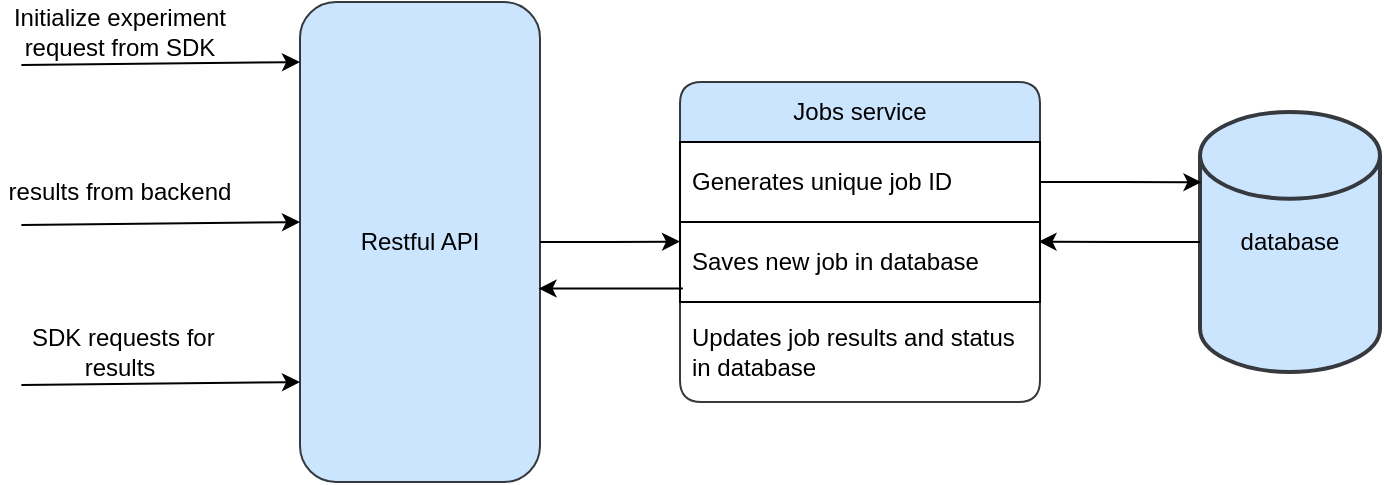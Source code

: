 <mxfile version="24.7.8">
  <diagram name="Page-1" id="3pTlr4eQbmfp9NDaC0PH">
    <mxGraphModel dx="1430" dy="874" grid="1" gridSize="10" guides="1" tooltips="1" connect="1" arrows="1" fold="1" page="1" pageScale="1" pageWidth="827" pageHeight="1169" math="0" shadow="0">
      <root>
        <mxCell id="0" />
        <mxCell id="1" parent="0" />
        <mxCell id="f4tQCsolkJ3zvfdlQmfC-1" value="Restful API" style="rounded=1;whiteSpace=wrap;html=1;fillColor=#cce5ff;strokeColor=#36393d;" vertex="1" parent="1">
          <mxGeometry x="170" y="260" width="120" height="240" as="geometry" />
        </mxCell>
        <mxCell id="f4tQCsolkJ3zvfdlQmfC-2" value="database" style="strokeWidth=2;html=1;shape=mxgraph.flowchart.database;whiteSpace=wrap;fillColor=#cce5ff;strokeColor=#36393d;" vertex="1" parent="1">
          <mxGeometry x="620" y="315" width="90" height="130" as="geometry" />
        </mxCell>
        <mxCell id="f4tQCsolkJ3zvfdlQmfC-5" value="Jobs service" style="swimlane;fontStyle=0;childLayout=stackLayout;horizontal=1;startSize=30;horizontalStack=0;resizeParent=1;resizeParentMax=0;resizeLast=0;collapsible=1;marginBottom=0;whiteSpace=wrap;html=1;rounded=1;arcSize=12;fillColor=#cce5ff;strokeColor=#36393d;" vertex="1" parent="1">
          <mxGeometry x="360" y="300" width="180" height="160" as="geometry" />
        </mxCell>
        <mxCell id="f4tQCsolkJ3zvfdlQmfC-6" value="Generates unique job ID" style="text;strokeColor=default;fillColor=none;align=left;verticalAlign=middle;spacingLeft=4;spacingRight=4;overflow=hidden;points=[[0,0.5],[1,0.5]];portConstraint=eastwest;rotatable=0;whiteSpace=wrap;html=1;" vertex="1" parent="f4tQCsolkJ3zvfdlQmfC-5">
          <mxGeometry y="30" width="180" height="40" as="geometry" />
        </mxCell>
        <mxCell id="f4tQCsolkJ3zvfdlQmfC-7" value="Saves new job in database" style="text;strokeColor=default;fillColor=none;align=left;verticalAlign=middle;spacingLeft=4;spacingRight=4;overflow=hidden;points=[[0,0.5],[1,0.5]];portConstraint=eastwest;rotatable=0;whiteSpace=wrap;html=1;" vertex="1" parent="f4tQCsolkJ3zvfdlQmfC-5">
          <mxGeometry y="70" width="180" height="40" as="geometry" />
        </mxCell>
        <mxCell id="f4tQCsolkJ3zvfdlQmfC-8" value="Updates job results and status in database" style="text;strokeColor=none;fillColor=none;align=left;verticalAlign=middle;spacingLeft=4;spacingRight=4;overflow=hidden;points=[[0,0.5],[1,0.5]];portConstraint=eastwest;rotatable=0;whiteSpace=wrap;html=1;" vertex="1" parent="f4tQCsolkJ3zvfdlQmfC-5">
          <mxGeometry y="110" width="180" height="50" as="geometry" />
        </mxCell>
        <mxCell id="f4tQCsolkJ3zvfdlQmfC-13" value="" style="group" vertex="1" connectable="0" parent="1">
          <mxGeometry x="20" y="260" width="150" height="30" as="geometry" />
        </mxCell>
        <mxCell id="f4tQCsolkJ3zvfdlQmfC-3" value="" style="endArrow=classic;html=1;rounded=0;entryX=0;entryY=0.5;entryDx=0;entryDy=0;exitX=0.089;exitY=1.051;exitDx=0;exitDy=0;exitPerimeter=0;fillColor=#1ba1e2;strokeColor=#000000;strokeWidth=1;" edge="1" parent="f4tQCsolkJ3zvfdlQmfC-13" source="f4tQCsolkJ3zvfdlQmfC-4">
          <mxGeometry width="50" height="50" relative="1" as="geometry">
            <mxPoint x="60" y="30" as="sourcePoint" />
            <mxPoint x="150" y="30" as="targetPoint" />
          </mxGeometry>
        </mxCell>
        <mxCell id="f4tQCsolkJ3zvfdlQmfC-4" value="Initialize experiment request from SDK" style="text;html=1;align=center;verticalAlign=middle;whiteSpace=wrap;rounded=0;" vertex="1" parent="f4tQCsolkJ3zvfdlQmfC-13">
          <mxGeometry width="120" height="30" as="geometry" />
        </mxCell>
        <mxCell id="f4tQCsolkJ3zvfdlQmfC-14" value="" style="group" vertex="1" connectable="0" parent="1">
          <mxGeometry x="20" y="340" width="150" height="30" as="geometry" />
        </mxCell>
        <mxCell id="f4tQCsolkJ3zvfdlQmfC-15" value="" style="endArrow=classic;html=1;rounded=0;entryX=0;entryY=0.5;entryDx=0;entryDy=0;exitX=0.089;exitY=1.051;exitDx=0;exitDy=0;exitPerimeter=0;fillColor=#1ba1e2;strokeColor=#000000;strokeWidth=1;" edge="1" parent="f4tQCsolkJ3zvfdlQmfC-14" source="f4tQCsolkJ3zvfdlQmfC-16">
          <mxGeometry width="50" height="50" relative="1" as="geometry">
            <mxPoint x="60" y="30" as="sourcePoint" />
            <mxPoint x="150" y="30" as="targetPoint" />
          </mxGeometry>
        </mxCell>
        <mxCell id="f4tQCsolkJ3zvfdlQmfC-16" value="results from backend" style="text;html=1;align=center;verticalAlign=middle;whiteSpace=wrap;rounded=0;" vertex="1" parent="f4tQCsolkJ3zvfdlQmfC-14">
          <mxGeometry width="120" height="30" as="geometry" />
        </mxCell>
        <mxCell id="f4tQCsolkJ3zvfdlQmfC-17" value="" style="group" vertex="1" connectable="0" parent="1">
          <mxGeometry x="20" y="420" width="150" height="30" as="geometry" />
        </mxCell>
        <mxCell id="f4tQCsolkJ3zvfdlQmfC-18" value="" style="endArrow=classic;html=1;rounded=0;entryX=0;entryY=0.5;entryDx=0;entryDy=0;exitX=0.089;exitY=1.051;exitDx=0;exitDy=0;exitPerimeter=0;fillColor=#1ba1e2;strokeColor=#000000;strokeWidth=1;" edge="1" parent="f4tQCsolkJ3zvfdlQmfC-17" source="f4tQCsolkJ3zvfdlQmfC-19">
          <mxGeometry width="50" height="50" relative="1" as="geometry">
            <mxPoint x="60" y="30" as="sourcePoint" />
            <mxPoint x="150" y="30" as="targetPoint" />
          </mxGeometry>
        </mxCell>
        <mxCell id="f4tQCsolkJ3zvfdlQmfC-19" value="&amp;nbsp;SDK requests for results" style="text;html=1;align=center;verticalAlign=middle;whiteSpace=wrap;rounded=0;" vertex="1" parent="f4tQCsolkJ3zvfdlQmfC-17">
          <mxGeometry width="120" height="30" as="geometry" />
        </mxCell>
        <mxCell id="f4tQCsolkJ3zvfdlQmfC-26" style="edgeStyle=orthogonalEdgeStyle;rounded=0;orthogonalLoop=1;jettySize=auto;html=1;entryX=0;entryY=0.245;entryDx=0;entryDy=0;entryPerimeter=0;" edge="1" parent="1" source="f4tQCsolkJ3zvfdlQmfC-1" target="f4tQCsolkJ3zvfdlQmfC-7">
          <mxGeometry relative="1" as="geometry" />
        </mxCell>
        <mxCell id="f4tQCsolkJ3zvfdlQmfC-27" style="edgeStyle=orthogonalEdgeStyle;rounded=0;orthogonalLoop=1;jettySize=auto;html=1;entryX=0.994;entryY=0.597;entryDx=0;entryDy=0;entryPerimeter=0;exitX=0.008;exitY=0.831;exitDx=0;exitDy=0;exitPerimeter=0;" edge="1" parent="1" source="f4tQCsolkJ3zvfdlQmfC-7" target="f4tQCsolkJ3zvfdlQmfC-1">
          <mxGeometry relative="1" as="geometry" />
        </mxCell>
        <mxCell id="f4tQCsolkJ3zvfdlQmfC-31" style="edgeStyle=orthogonalEdgeStyle;rounded=0;orthogonalLoop=1;jettySize=auto;html=1;entryX=0.008;entryY=0.27;entryDx=0;entryDy=0;entryPerimeter=0;" edge="1" parent="1" source="f4tQCsolkJ3zvfdlQmfC-6" target="f4tQCsolkJ3zvfdlQmfC-2">
          <mxGeometry relative="1" as="geometry" />
        </mxCell>
        <mxCell id="f4tQCsolkJ3zvfdlQmfC-32" style="edgeStyle=orthogonalEdgeStyle;rounded=0;orthogonalLoop=1;jettySize=auto;html=1;entryX=0.996;entryY=0.245;entryDx=0;entryDy=0;entryPerimeter=0;" edge="1" parent="1" source="f4tQCsolkJ3zvfdlQmfC-2" target="f4tQCsolkJ3zvfdlQmfC-7">
          <mxGeometry relative="1" as="geometry" />
        </mxCell>
      </root>
    </mxGraphModel>
  </diagram>
</mxfile>
